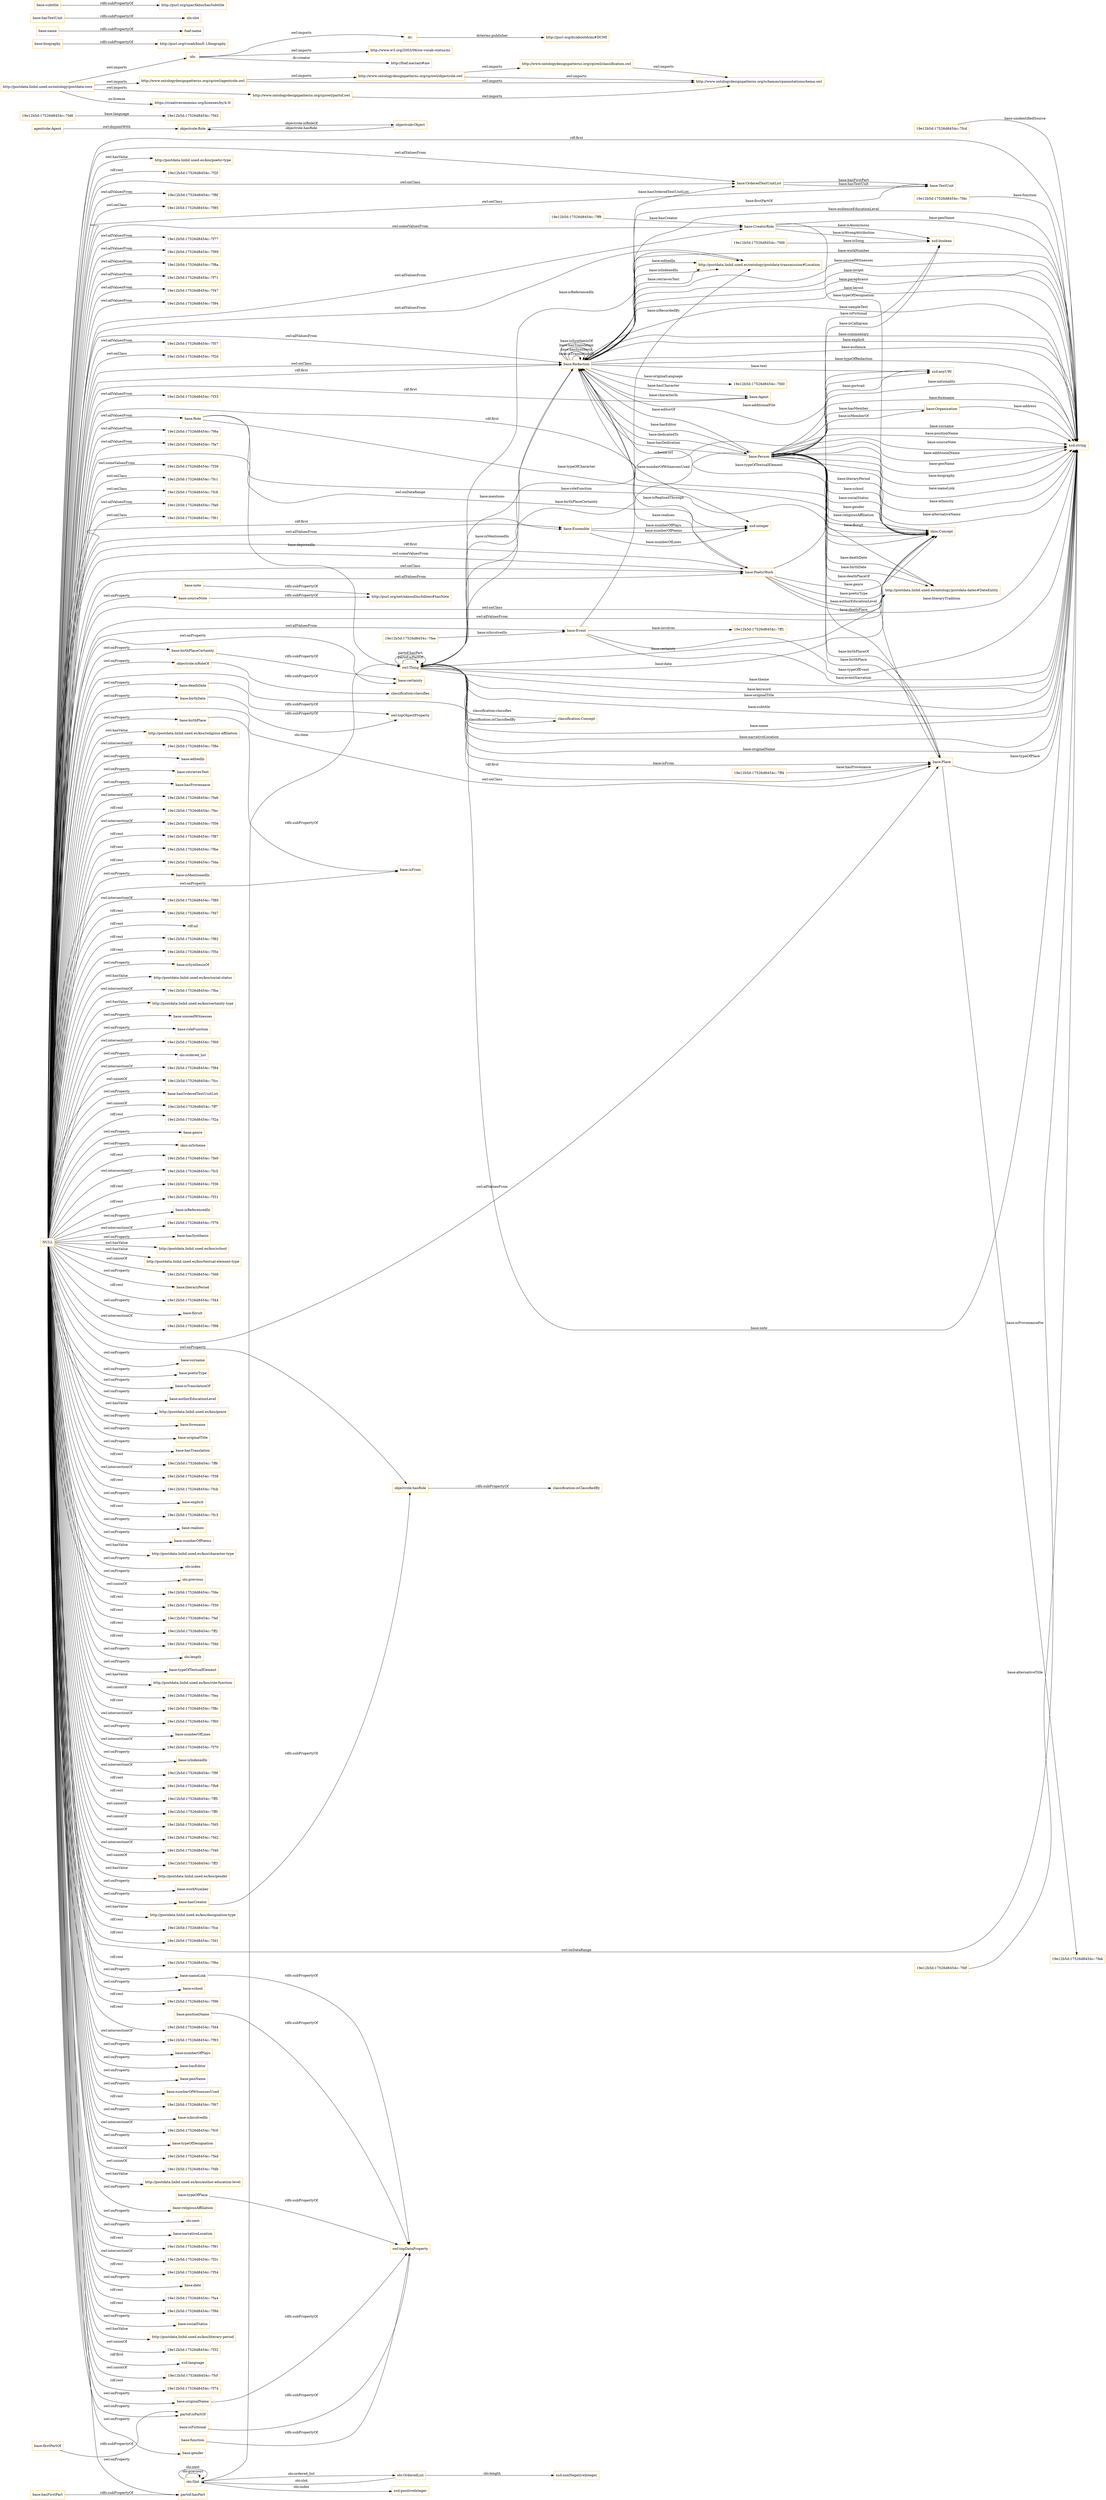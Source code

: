 digraph ar2dtool_diagram { 
rankdir=LR;
size="1501"
node [shape = rectangle, color="orange"]; "base:Role" "19e12b5d:17526d8454c:-7f8f" "19e12b5d:17526d8454c:-7f85" "base:OrderedTextUnitList" "19e12b5d:17526d8454c:-7f77" "19e12b5d:17526d8454c:-7f99" "19e12b5d:17526d8454c:-7f8a" "agentrole:Agent" "19e12b5d:17526d8454c:-7ff4" "19e12b5d:17526d8454c:-7f71" "19e12b5d:17526d8454c:-7f47" "19e12b5d:17526d8454c:-7f94" "base:Agent" "base:CreatorRole" "base:Person" "19e12b5d:17526d8454c:-7ff8" "19e12b5d:17526d8454c:-7fdf" "base:Organisation" "19e12b5d:17526d8454c:-7f57" "19e12b5d:17526d8454c:-7f2d" "base:Redaction" "19e12b5d:17526d8454c:-7f33" "base:Ensemble" "19e12b5d:17526d8454c:-7fd9" "19e12b5d:17526d8454c:-7fcd" "19e12b5d:17526d8454c:-7f6a" "19e12b5d:17526d8454c:-7fa7" "base:TextUnit" "19e12b5d:17526d8454c:-7f39" "19e12b5d:17526d8454c:-7fc1" "19e12b5d:17526d8454c:-7ff1" "19e12b5d:17526d8454c:-7fc6" "19e12b5d:17526d8454c:-7fa0" "19e12b5d:17526d8454c:-7f61" "19e12b5d:17526d8454c:-7fd6" "skos:Concept" "http://postdata.linhd.uned.es/ontology/postdata-dates#DateEntity" "base:Place" "19e12b5d:17526d8454c:-7feb" "base:Event" "19e12b5d:17526d8454c:-7fdc" "19e12b5d:17526d8454c:-7fee" "http://postdata.linhd.uned.es/ontology/postdata-transmission#Location" "base:PoeticWork" "owl:Thing" "objectrole:Role" "objectrole:Object" "olo:Slot" "olo:OrderedList" "classification:Concept" ; /*classes style*/
	"base:deathDate" -> "owl:topObjectProperty" [ label = "rdfs:subPropertyOf" ];
	"http://www.ontologydesignpatterns.org/cp/owl/objectrole.owl" -> "http://www.ontologydesignpatterns.org/cp/owl/classification.owl" [ label = "owl:imports" ];
	"http://www.ontologydesignpatterns.org/cp/owl/objectrole.owl" -> "http://www.ontologydesignpatterns.org/schemas/cpannotationschema.owl" [ label = "owl:imports" ];
	"http://www.ontologydesignpatterns.org/cp/owl/classification.owl" -> "http://www.ontologydesignpatterns.org/schemas/cpannotationschema.owl" [ label = "owl:imports" ];
	"base:firstPartOf" -> "partof:isPartOf" [ label = "rdfs:subPropertyOf" ];
	"agentrole:Agent" -> "objectrole:Role" [ label = "owl:disjointWith" ];
	"dc:" -> "http://purl.org/dc/aboutdcmi#DCMI" [ label = "dcterms:publisher" ];
	"olo:" -> "http://www.w3.org/2003/06/sw-vocab-status/ns" [ label = "owl:imports" ];
	"olo:" -> "dc:" [ label = "owl:imports" ];
	"olo:" -> "http://foaf.me/zazi#me" [ label = "dc:creator" ];
	"base:birthPlaceCertainty" -> "base:certainty" [ label = "rdfs:subPropertyOf" ];
	"base:biography" -> "http://purl.org/vocab/bio/0.1/biography" [ label = "rdfs:subPropertyOf" ];
	"objectrole:isRoleOf" -> "classification:classifies" [ label = "rdfs:subPropertyOf" ];
	"base:nameLink" -> "owl:topDataProperty" [ label = "rdfs:subPropertyOf" ];
	"base:sourceNote" -> "http://purl.org/net/nknouf/ns/bibtex#hasNote" [ label = "rdfs:subPropertyOf" ];
	"base:name" -> "foaf:name" [ label = "rdfs:subPropertyOf" ];
	"base:hasTextUnit" -> "olo:slot" [ label = "rdfs:subPropertyOf" ];
	"NULL" -> "base:birthPlace" [ label = "owl:onProperty" ];
	"NULL" -> "http://postdata.linhd.uned.es/kos/religious-affiliation" [ label = "owl:hasValue" ];
	"NULL" -> "base:PoeticWork" [ label = "owl:allValuesFrom" ];
	"NULL" -> "19e12b5d:17526d8454c:-7f8e" [ label = "owl:intersectionOf" ];
	"NULL" -> "base:CreatorRole" [ label = "owl:someValuesFrom" ];
	"NULL" -> "base:editedIn" [ label = "owl:onProperty" ];
	"NULL" -> "base:Place" [ label = "rdf:first" ];
	"NULL" -> "base:retrievesText" [ label = "owl:onProperty" ];
	"NULL" -> "base:hasProvenance" [ label = "owl:onProperty" ];
	"NULL" -> "19e12b5d:17526d8454c:-7f99" [ label = "owl:allValuesFrom" ];
	"NULL" -> "19e12b5d:17526d8454c:-7fa6" [ label = "owl:intersectionOf" ];
	"NULL" -> "19e12b5d:17526d8454c:-7fec" [ label = "rdf:rest" ];
	"NULL" -> "19e12b5d:17526d8454c:-7f56" [ label = "owl:intersectionOf" ];
	"NULL" -> "19e12b5d:17526d8454c:-7f87" [ label = "rdf:rest" ];
	"NULL" -> "19e12b5d:17526d8454c:-7fbe" [ label = "rdf:rest" ];
	"NULL" -> "base:PoeticWork" [ label = "rdf:first" ];
	"NULL" -> "19e12b5d:17526d8454c:-7fda" [ label = "rdf:rest" ];
	"NULL" -> "base:isMentionedIn" [ label = "owl:onProperty" ];
	"NULL" -> "base:birthDate" [ label = "owl:onProperty" ];
	"NULL" -> "19e12b5d:17526d8454c:-7f89" [ label = "owl:intersectionOf" ];
	"NULL" -> "19e12b5d:17526d8454c:-7fd7" [ label = "rdf:rest" ];
	"NULL" -> "rdf:nil" [ label = "rdf:rest" ];
	"NULL" -> "19e12b5d:17526d8454c:-7f82" [ label = "rdf:rest" ];
	"NULL" -> "19e12b5d:17526d8454c:-7f5e" [ label = "rdf:rest" ];
	"NULL" -> "base:isSynthesisOf" [ label = "owl:onProperty" ];
	"NULL" -> "http://postdata.linhd.uned.es/kos/social-status" [ label = "owl:hasValue" ];
	"NULL" -> "base:birthPlaceCertainty" [ label = "owl:onProperty" ];
	"NULL" -> "19e12b5d:17526d8454c:-7fba" [ label = "owl:intersectionOf" ];
	"NULL" -> "http://postdata.linhd.uned.es/kos/certainty-type" [ label = "owl:hasValue" ];
	"NULL" -> "base:unusedWitnesses" [ label = "owl:onProperty" ];
	"NULL" -> "objectrole:isRoleOf" [ label = "owl:onProperty" ];
	"NULL" -> "base:roleFunction" [ label = "owl:onProperty" ];
	"NULL" -> "19e12b5d:17526d8454c:-7f69" [ label = "owl:intersectionOf" ];
	"NULL" -> "partof:isPartOf" [ label = "owl:onProperty" ];
	"NULL" -> "olo:ordered_list" [ label = "owl:onProperty" ];
	"NULL" -> "19e12b5d:17526d8454c:-7f84" [ label = "owl:intersectionOf" ];
	"NULL" -> "19e12b5d:17526d8454c:-7fcc" [ label = "owl:unionOf" ];
	"NULL" -> "base:hasOrderedTextUnitList" [ label = "owl:onProperty" ];
	"NULL" -> "19e12b5d:17526d8454c:-7ff7" [ label = "owl:unionOf" ];
	"NULL" -> "19e12b5d:17526d8454c:-7f2a" [ label = "rdf:rest" ];
	"NULL" -> "base:Role" [ label = "owl:allValuesFrom" ];
	"NULL" -> "base:genre" [ label = "owl:onProperty" ];
	"NULL" -> "base:OrderedTextUnitList" [ label = "owl:allValuesFrom" ];
	"NULL" -> "skos:inScheme" [ label = "owl:onProperty" ];
	"NULL" -> "19e12b5d:17526d8454c:-7fe9" [ label = "rdf:rest" ];
	"NULL" -> "19e12b5d:17526d8454c:-7fc5" [ label = "owl:intersectionOf" ];
	"NULL" -> "base:CreatorRole" [ label = "owl:allValuesFrom" ];
	"NULL" -> "19e12b5d:17526d8454c:-7f36" [ label = "rdf:rest" ];
	"NULL" -> "http://postdata.linhd.uned.es/ontology/postdata-dates#DateEntity" [ label = "owl:onClass" ];
	"NULL" -> "base:Ensemble" [ label = "owl:allValuesFrom" ];
	"NULL" -> "19e12b5d:17526d8454c:-7fc6" [ label = "owl:onClass" ];
	"NULL" -> "19e12b5d:17526d8454c:-7f31" [ label = "rdf:rest" ];
	"NULL" -> "base:isReferencedIn" [ label = "owl:onProperty" ];
	"NULL" -> "19e12b5d:17526d8454c:-7f76" [ label = "owl:intersectionOf" ];
	"NULL" -> "base:hasSynthesis" [ label = "owl:onProperty" ];
	"NULL" -> "base:Agent" [ label = "rdf:first" ];
	"NULL" -> "http://postdata.linhd.uned.es/kos/school" [ label = "owl:hasValue" ];
	"NULL" -> "skos:Concept" [ label = "rdf:first" ];
	"NULL" -> "http://postdata.linhd.uned.es/kos/textual-element-type" [ label = "owl:hasValue" ];
	"NULL" -> "19e12b5d:17526d8454c:-7fd8" [ label = "owl:unionOf" ];
	"NULL" -> "base:literaryPeriod" [ label = "owl:onProperty" ];
	"NULL" -> "19e12b5d:17526d8454c:-7f39" [ label = "owl:someValuesFrom" ];
	"NULL" -> "19e12b5d:17526d8454c:-7f44" [ label = "rdf:rest" ];
	"NULL" -> "19e12b5d:17526d8454c:-7f6a" [ label = "owl:allValuesFrom" ];
	"NULL" -> "base:floruit" [ label = "owl:onProperty" ];
	"NULL" -> "19e12b5d:17526d8454c:-7f98" [ label = "owl:intersectionOf" ];
	"NULL" -> "xsd:string" [ label = "owl:onDataRange" ];
	"NULL" -> "base:surname" [ label = "owl:onProperty" ];
	"NULL" -> "base:poeticType" [ label = "owl:onProperty" ];
	"NULL" -> "base:isTranslationOf" [ label = "owl:onProperty" ];
	"NULL" -> "19e12b5d:17526d8454c:-7f8a" [ label = "owl:allValuesFrom" ];
	"NULL" -> "base:authorEducationLevel" [ label = "owl:onProperty" ];
	"NULL" -> "http://postdata.linhd.uned.es/kos/genre" [ label = "owl:hasValue" ];
	"NULL" -> "base:forename" [ label = "owl:onProperty" ];
	"NULL" -> "base:originalTitle" [ label = "owl:onProperty" ];
	"NULL" -> "base:hasTranslation" [ label = "owl:onProperty" ];
	"NULL" -> "19e12b5d:17526d8454c:-7ff6" [ label = "rdf:rest" ];
	"NULL" -> "19e12b5d:17526d8454c:-7f38" [ label = "owl:intersectionOf" ];
	"NULL" -> "base:Redaction" [ label = "owl:allValuesFrom" ];
	"NULL" -> "19e12b5d:17526d8454c:-7fcb" [ label = "rdf:rest" ];
	"NULL" -> "19e12b5d:17526d8454c:-7f77" [ label = "owl:allValuesFrom" ];
	"NULL" -> "base:explicit" [ label = "owl:onProperty" ];
	"NULL" -> "19e12b5d:17526d8454c:-7fc3" [ label = "rdf:rest" ];
	"NULL" -> "19e12b5d:17526d8454c:-7f85" [ label = "owl:onClass" ];
	"NULL" -> "base:realises" [ label = "owl:onProperty" ];
	"NULL" -> "base:numberOfPoems" [ label = "owl:onProperty" ];
	"NULL" -> "base:PoeticWork" [ label = "owl:someValuesFrom" ];
	"NULL" -> "http://postdata.linhd.uned.es/kos/character-type" [ label = "owl:hasValue" ];
	"NULL" -> "19e12b5d:17526d8454c:-7f2d" [ label = "owl:onClass" ];
	"NULL" -> "olo:index" [ label = "owl:onProperty" ];
	"NULL" -> "olo:previous" [ label = "owl:onProperty" ];
	"NULL" -> "19e12b5d:17526d8454c:-7fde" [ label = "owl:unionOf" ];
	"NULL" -> "19e12b5d:17526d8454c:-7f30" [ label = "rdf:rest" ];
	"NULL" -> "19e12b5d:17526d8454c:-7f61" [ label = "owl:onClass" ];
	"NULL" -> "19e12b5d:17526d8454c:-7f71" [ label = "owl:allValuesFrom" ];
	"NULL" -> "19e12b5d:17526d8454c:-7fef" [ label = "rdf:rest" ];
	"NULL" -> "19e12b5d:17526d8454c:-7ff2" [ label = "rdf:rest" ];
	"NULL" -> "base:PoeticWork" [ label = "owl:onClass" ];
	"NULL" -> "xsd:string" [ label = "rdf:first" ];
	"NULL" -> "19e12b5d:17526d8454c:-7fdd" [ label = "rdf:rest" ];
	"NULL" -> "olo:length" [ label = "owl:onProperty" ];
	"NULL" -> "base:typeOfTextualElement" [ label = "owl:onProperty" ];
	"NULL" -> "19e12b5d:17526d8454c:-7fa7" [ label = "owl:allValuesFrom" ];
	"NULL" -> "http://postdata.linhd.uned.es/kos/role-function" [ label = "owl:hasValue" ];
	"NULL" -> "19e12b5d:17526d8454c:-7fea" [ label = "owl:unionOf" ];
	"NULL" -> "19e12b5d:17526d8454c:-7f8c" [ label = "rdf:rest" ];
	"NULL" -> "19e12b5d:17526d8454c:-7f60" [ label = "owl:intersectionOf" ];
	"NULL" -> "base:numberOfLines" [ label = "owl:onProperty" ];
	"NULL" -> "19e12b5d:17526d8454c:-7f70" [ label = "owl:intersectionOf" ];
	"NULL" -> "base:isIndexedIn" [ label = "owl:onProperty" ];
	"NULL" -> "19e12b5d:17526d8454c:-7f9f" [ label = "owl:intersectionOf" ];
	"NULL" -> "19e12b5d:17526d8454c:-7fb8" [ label = "rdf:rest" ];
	"NULL" -> "19e12b5d:17526d8454c:-7fa0" [ label = "owl:allValuesFrom" ];
	"NULL" -> "19e12b5d:17526d8454c:-7ff5" [ label = "rdf:rest" ];
	"NULL" -> "19e12b5d:17526d8454c:-7ff0" [ label = "owl:unionOf" ];
	"NULL" -> "19e12b5d:17526d8454c:-7fd5" [ label = "owl:unionOf" ];
	"NULL" -> "19e12b5d:17526d8454c:-7fd2" [ label = "owl:unionOf" ];
	"NULL" -> "19e12b5d:17526d8454c:-7f46" [ label = "owl:intersectionOf" ];
	"NULL" -> "19e12b5d:17526d8454c:-7ff3" [ label = "owl:unionOf" ];
	"NULL" -> "http://postdata.linhd.uned.es/kos/gender" [ label = "owl:hasValue" ];
	"NULL" -> "base:workNumber" [ label = "owl:onProperty" ];
	"NULL" -> "base:hasCreator" [ label = "owl:onProperty" ];
	"NULL" -> "http://postdata.linhd.uned.es/kos/designation-type" [ label = "owl:hasValue" ];
	"NULL" -> "base:deathDate" [ label = "owl:onProperty" ];
	"NULL" -> "19e12b5d:17526d8454c:-7fce" [ label = "rdf:rest" ];
	"NULL" -> "19e12b5d:17526d8454c:-7fd1" [ label = "rdf:rest" ];
	"NULL" -> "base:isFrom" [ label = "owl:onProperty" ];
	"NULL" -> "19e12b5d:17526d8454c:-7f6e" [ label = "rdf:rest" ];
	"NULL" -> "base:Redaction" [ label = "owl:onClass" ];
	"NULL" -> "base:school" [ label = "owl:onProperty" ];
	"NULL" -> "xsd:integer" [ label = "owl:onDataRange" ];
	"NULL" -> "19e12b5d:17526d8454c:-7f96" [ label = "rdf:rest" ];
	"NULL" -> "19e12b5d:17526d8454c:-7fd4" [ label = "rdf:rest" ];
	"NULL" -> "objectrole:hasRole" [ label = "owl:onProperty" ];
	"NULL" -> "partof:hasPart" [ label = "owl:onProperty" ];
	"NULL" -> "base:Place" [ label = "owl:onClass" ];
	"NULL" -> "19e12b5d:17526d8454c:-7f93" [ label = "owl:intersectionOf" ];
	"NULL" -> "base:numberOfPlays" [ label = "owl:onProperty" ];
	"NULL" -> "base:hasEditor" [ label = "owl:onProperty" ];
	"NULL" -> "base:penName" [ label = "owl:onProperty" ];
	"NULL" -> "base:nameLink" [ label = "owl:onProperty" ];
	"NULL" -> "base:Ensemble" [ label = "rdf:first" ];
	"NULL" -> "base:numberOfWitnessesUsed" [ label = "owl:onProperty" ];
	"NULL" -> "19e12b5d:17526d8454c:-7f67" [ label = "rdf:rest" ];
	"NULL" -> "base:isInvolvedIn" [ label = "owl:onProperty" ];
	"NULL" -> "19e12b5d:17526d8454c:-7fc0" [ label = "owl:intersectionOf" ];
	"NULL" -> "base:typeOfDesignation" [ label = "owl:onProperty" ];
	"NULL" -> "http://postdata.linhd.uned.es/ontology/postdata-transmission#Location" [ label = "owl:allValuesFrom" ];
	"NULL" -> "base:Redaction" [ label = "rdf:first" ];
	"NULL" -> "19e12b5d:17526d8454c:-7fed" [ label = "owl:unionOf" ];
	"NULL" -> "19e12b5d:17526d8454c:-7fdb" [ label = "owl:unionOf" ];
	"NULL" -> "http://postdata.linhd.uned.es/kos/author-education-level" [ label = "owl:hasValue" ];
	"NULL" -> "base:originalName" [ label = "owl:onProperty" ];
	"NULL" -> "base:religiousAffiliation" [ label = "owl:onProperty" ];
	"NULL" -> "19e12b5d:17526d8454c:-7fc1" [ label = "owl:onClass" ];
	"NULL" -> "olo:next" [ label = "owl:onProperty" ];
	"NULL" -> "19e12b5d:17526d8454c:-7f33" [ label = "owl:allValuesFrom" ];
	"NULL" -> "base:sourceNote" [ label = "owl:onProperty" ];
	"NULL" -> "base:narrativeLocation" [ label = "owl:onProperty" ];
	"NULL" -> "19e12b5d:17526d8454c:-7f91" [ label = "rdf:rest" ];
	"NULL" -> "19e12b5d:17526d8454c:-7f2c" [ label = "owl:intersectionOf" ];
	"NULL" -> "19e12b5d:17526d8454c:-7f54" [ label = "rdf:rest" ];
	"NULL" -> "base:certainty" [ label = "owl:onProperty" ];
	"NULL" -> "base:date" [ label = "owl:onProperty" ];
	"NULL" -> "19e12b5d:17526d8454c:-7f47" [ label = "owl:allValuesFrom" ];
	"NULL" -> "19e12b5d:17526d8454c:-7fa4" [ label = "rdf:rest" ];
	"NULL" -> "19e12b5d:17526d8454c:-7f9d" [ label = "rdf:rest" ];
	"NULL" -> "base:TextUnit" [ label = "owl:onClass" ];
	"NULL" -> "base:Place" [ label = "owl:allValuesFrom" ];
	"NULL" -> "base:socialStatus" [ label = "owl:onProperty" ];
	"NULL" -> "http://postdata.linhd.uned.es/kos/literary-period" [ label = "owl:hasValue" ];
	"NULL" -> "http://postdata.linhd.uned.es/ontology/postdata-dates#DateEntity" [ label = "owl:allValuesFrom" ];
	"NULL" -> "19e12b5d:17526d8454c:-7f32" [ label = "owl:unionOf" ];
	"NULL" -> "xsd:language" [ label = "rdf:first" ];
	"NULL" -> "19e12b5d:17526d8454c:-7fcf" [ label = "owl:unionOf" ];
	"NULL" -> "19e12b5d:17526d8454c:-7f57" [ label = "owl:allValuesFrom" ];
	"NULL" -> "19e12b5d:17526d8454c:-7f8f" [ label = "owl:allValuesFrom" ];
	"NULL" -> "19e12b5d:17526d8454c:-7f74" [ label = "rdf:rest" ];
	"NULL" -> "19e12b5d:17526d8454c:-7f94" [ label = "owl:allValuesFrom" ];
	"NULL" -> "base:OrderedTextUnitList" [ label = "owl:onClass" ];
	"NULL" -> "base:gender" [ label = "owl:onProperty" ];
	"NULL" -> "http://postdata.linhd.uned.es/kos/poetic-type" [ label = "owl:hasValue" ];
	"NULL" -> "base:Event" [ label = "owl:allValuesFrom" ];
	"NULL" -> "19e12b5d:17526d8454c:-7f2f" [ label = "rdf:rest" ];
	"base:hasFirstPart" -> "partof:hasPart" [ label = "rdfs:subPropertyOf" ];
	"base:hasCreator" -> "objectrole:hasRole" [ label = "rdfs:subPropertyOf" ];
	"base:birthPlace" -> "base:isFrom" [ label = "rdfs:subPropertyOf" ];
	"http://www.ontologydesignpatterns.org/cp/owl/agentrole.owl" -> "http://www.ontologydesignpatterns.org/cp/owl/objectrole.owl" [ label = "owl:imports" ];
	"http://www.ontologydesignpatterns.org/cp/owl/agentrole.owl" -> "http://www.ontologydesignpatterns.org/schemas/cpannotationschema.owl" [ label = "owl:imports" ];
	"base:isFictional" -> "owl:topDataProperty" [ label = "rdfs:subPropertyOf" ];
	"base:subtitle" -> "http://purl.org/spar/fabio/hasSubtitle" [ label = "rdfs:subPropertyOf" ];
	"base:function" -> "owl:topDataProperty" [ label = "rdfs:subPropertyOf" ];
	"base:originalName" -> "owl:topDataProperty" [ label = "rdfs:subPropertyOf" ];
	"http://www.ontologydesignpatterns.org/cp/owl/partof.owl" -> "http://www.ontologydesignpatterns.org/schemas/cpannotationschema.owl" [ label = "owl:imports" ];
	"http://postdata.linhd.uned.es/ontology/postdata-core" -> "https://creativecommons.org/licenses/by/4.0/" [ label = "ns:license" ];
	"http://postdata.linhd.uned.es/ontology/postdata-core" -> "http://www.ontologydesignpatterns.org/cp/owl/partof.owl" [ label = "owl:imports" ];
	"http://postdata.linhd.uned.es/ontology/postdata-core" -> "http://www.ontologydesignpatterns.org/cp/owl/agentrole.owl" [ label = "owl:imports" ];
	"http://postdata.linhd.uned.es/ontology/postdata-core" -> "olo:" [ label = "owl:imports" ];
	"base:note" -> "http://purl.org/net/nknouf/ns/bibtex#hasNote" [ label = "rdfs:subPropertyOf" ];
	"base:birthDate" -> "owl:topObjectProperty" [ label = "rdfs:subPropertyOf" ];
	"base:positionName" -> "owl:topDataProperty" [ label = "rdfs:subPropertyOf" ];
	"objectrole:hasRole" -> "classification:isClassifiedBy" [ label = "rdfs:subPropertyOf" ];
	"base:typeOfPlace" -> "owl:topDataProperty" [ label = "rdfs:subPropertyOf" ];
	"base:Redaction" -> "owl:Thing" [ label = "base:mentions" ];
	"base:Person" -> "xsd:boolean" [ label = "base:isFictional" ];
	"owl:Thing" -> "xsd:string" [ label = "base:narrativeLocation" ];
	"base:CreatorRole" -> "xsd:string" [ label = "base:penName" ];
	"base:Person" -> "base:Place" [ label = "base:deathPlace" ];
	"base:Ensemble" -> "xsd:integer" [ label = "base:numberOfLines" ];
	"base:Redaction" -> "xsd:string" [ label = "base:audienceEducationLevel" ];
	"base:Event" -> "xsd:string" [ label = "base:eventNarration" ];
	"base:Redaction" -> "xsd:string" [ label = "base:workNumber" ];
	"owl:Thing" -> "xsd:string" [ label = "base:originalName" ];
	"base:OrderedTextUnitList" -> "base:TextUnit" [ label = "base:hasTextUnit" ];
	"base:Redaction" -> "base:Person" [ label = "base:hasEditor" ];
	"olo:Slot" -> "olo:Slot" [ label = "olo:previous" ];
	"base:Redaction" -> "xsd:string" [ label = "base:unusedWitnesses" ];
	"base:Place" -> "base:Person" [ label = "base:deathPlaceOf" ];
	"base:Person" -> "http://postdata.linhd.uned.es/ontology/postdata-dates#DateEntity" [ label = "base:floruit" ];
	"base:Person" -> "xsd:string" [ label = "base:surname" ];
	"base:Person" -> "xsd:string" [ label = "base:positionName" ];
	"classification:Concept" -> "owl:Thing" [ label = "classification:classifies" ];
	"19e12b5d:17526d8454c:-7ff8" -> "base:CreatorRole" [ label = "base:hasCreator" ];
	"base:Redaction" -> "xsd:string" [ label = "base:paraphrasis" ];
	"base:Person" -> "base:Redaction" [ label = "base:hasDedication" ];
	"base:Event" -> "xsd:string" [ label = "base:typeOfEvent" ];
	"base:Person" -> "http://postdata.linhd.uned.es/ontology/postdata-dates#DateEntity" [ label = "base:deathDate" ];
	"base:Person" -> "base:Place" [ label = "base:birthPlace" ];
	"base:Event" -> "http://postdata.linhd.uned.es/ontology/postdata-transmission#Location" [ label = "base:isRecordedBy" ];
	"base:CreatorRole" -> "xsd:boolean" [ label = "base:isAnonymous" ];
	"base:Redaction" -> "base:Agent" [ label = "base:hasCharacter" ];
	"base:Redaction" -> "xsd:anyURI" [ label = "base:text" ];
	"base:Redaction" -> "xsd:anyURI" [ label = "base:additionalFile" ];
	"base:Person" -> "base:Organisation" [ label = "base:isMemberOf" ];
	"base:Redaction" -> "xsd:string" [ label = "base:layout" ];
	"base:PoeticWork" -> "xsd:boolean" [ label = "base:isCalligram" ];
	"olo:Slot" -> "olo:OrderedList" [ label = "olo:ordered_list" ];
	"base:Redaction" -> "http://postdata.linhd.uned.es/ontology/postdata-transmission#Location" [ label = "base:editedIn" ];
	"base:Redaction" -> "skos:Concept" [ label = "base:typeOfTextualElement" ];
	"olo:OrderedList" -> "xsd:nonNegativeInteger" [ label = "olo:length" ];
	"19e12b5d:17526d8454c:-7fee" -> "base:Event" [ label = "base:isInvolvedIn" ];
	"base:PoeticWork" -> "base:Redaction" [ label = "base:isRealisedThrough" ];
	"base:Redaction" -> "base:PoeticWork" [ label = "base:realises" ];
	"base:Person" -> "skos:Concept" [ label = "base:religiousAffiliation" ];
	"base:Person" -> "xsd:string" [ label = "base:sourceNote" ];
	"base:Redaction" -> "xsd:string" [ label = "base:sampleText" ];
	"base:Redaction" -> "xsd:string" [ label = "base:incipit" ];
	"base:Person" -> "http://postdata.linhd.uned.es/ontology/postdata-dates#DateEntity" [ label = "base:birthDate" ];
	"base:Person" -> "owl:Thing" [ label = "base:birthPlaceCertainty" ];
	"base:Person" -> "skos:Concept" [ label = "base:literaryPeriod" ];
	"base:Person" -> "xsd:string" [ label = "base:additionalName" ];
	"base:Person" -> "xsd:string" [ label = "base:genName" ];
	"base:Person" -> "base:Redaction" [ label = "base:editorOf" ];
	"base:CreatorRole" -> "skos:Concept" [ label = "base:typeOfDesignation" ];
	"base:Person" -> "xsd:string" [ label = "base:biography" ];
	"base:Redaction" -> "base:Redaction" [ label = "base:isTranslationOf" ];
	"owl:Thing" -> "skos:Concept" [ label = "base:certainty" ];
	"base:Redaction" -> "base:Redaction" [ label = "base:hasSynthesis" ];
	"olo:OrderedList" -> "olo:Slot" [ label = "olo:slot" ];
	"base:Person" -> "skos:Concept" [ label = "base:school" ];
	"olo:Slot" -> "olo:Slot" [ label = "olo:next" ];
	"owl:Thing" -> "xsd:anyURI" [ label = "schema:url" ];
	"owl:Thing" -> "http://postdata.linhd.uned.es/ontology/postdata-transmission#Location" [ label = "base:isReferencedIn" ];
	"base:PoeticWork" -> "xsd:string" [ label = "base:literaryTradition" ];
	"owl:Thing" -> "xsd:string" [ label = "base:note" ];
	"19e12b5d:17526d8454c:-7fcd" -> "xsd:string" [ label = "base:unidentifiedSource" ];
	"owl:Thing" -> "xsd:string" [ label = "base:theme" ];
	"base:Event" -> "19e12b5d:17526d8454c:-7ff1" [ label = "base:involves" ];
	"base:Role" -> "skos:Concept" [ label = "base:roleFunction" ];
	"base:PoeticWork" -> "skos:Concept" [ label = "base:poeticType" ];
	"olo:Slot" -> "owl:Thing" [ label = "olo:item" ];
	"base:Place" -> "xsd:string" [ label = "base:typeOfPlace" ];
	"19e12b5d:17526d8454c:-7fd9" -> "xsd:boolean" [ label = "base:isSong" ];
	"base:Person" -> "xsd:string" [ label = "base:nameLink" ];
	"base:Ensemble" -> "xsd:integer" [ label = "base:numberOfPlays" ];
	"base:Place" -> "base:Person" [ label = "base:birthPlaceOf" ];
	"base:Redaction" -> "http://postdata.linhd.uned.es/ontology/postdata-transmission#Location" [ label = "base:isIndexedIn" ];
	"base:Person" -> "xsd:string" [ label = "base:ethnicity" ];
	"owl:Thing" -> "xsd:string" [ label = "base:keyword" ];
	"base:Redaction" -> "xsd:string" [ label = "base:commentary" ];
	"base:Redaction" -> "base:OrderedTextUnitList" [ label = "base:hasOrderedTextUnitList" ];
	"owl:Thing" -> "xsd:string" [ label = "base:originalTitle" ];
	"base:Person" -> "skos:Concept" [ label = "base:socialStatus" ];
	"owl:Thing" -> "classification:Concept" [ label = "classification:isClassifiedBy" ];
	"owl:Thing" -> "owl:Thing" [ label = "partof:isPartOf" ];
	"olo:Slot" -> "xsd:positiveInteger" [ label = "olo:index" ];
	"19e12b5d:17526d8454c:-7fdc" -> "xsd:string" [ label = "base:function" ];
	"base:PoeticWork" -> "skos:Concept" [ label = "base:authorEducationLevel" ];
	"owl:Thing" -> "base:Place" [ label = "base:isFrom" ];
	"base:Redaction" -> "base:Redaction" [ label = "base:hasTranslation" ];
	"base:CreatorRole" -> "xsd:boolean" [ label = "base:isWrongAttribution" ];
	"owl:Thing" -> "http://postdata.linhd.uned.es/ontology/postdata-dates#DateEntity" [ label = "base:date" ];
	"base:TextUnit" -> "base:Redaction" [ label = "base:firstPartOf" ];
	"base:Person" -> "xsd:string" [ label = "base:alternativeName" ];
	"objectrole:Object" -> "objectrole:Role" [ label = "objectrole:hasRole" ];
	"19e12b5d:17526d8454c:-7ff4" -> "base:Place" [ label = "base:hasProvenance" ];
	"base:Person" -> "xsd:string" [ label = "base:nationality" ];
	"owl:Thing" -> "base:Redaction" [ label = "base:isMentionedIn" ];
	"base:OrderedTextUnitList" -> "base:TextUnit" [ label = "base:hasFirstPart" ];
	"base:Person" -> "xsd:anyURI" [ label = "base:portrait" ];
	"19e12b5d:17526d8454c:-7fdf" -> "xsd:string" [ label = "base:alternativeTitle" ];
	"base:Organisation" -> "xsd:string" [ label = "base:address" ];
	"base:Role" -> "skos:Concept" [ label = "base:typeOfCharacter" ];
	"base:Organisation" -> "base:Person" [ label = "base:hasMember" ];
	"base:Place" -> "19e12b5d:17526d8454c:-7feb" [ label = "base:isProvenanceFor" ];
	"base:Redaction" -> "xsd:string" [ label = "base:explicit" ];
	"owl:Thing" -> "xsd:string" [ label = "base:subtitle" ];
	"base:Redaction" -> "http://postdata.linhd.uned.es/ontology/postdata-transmission#Location" [ label = "base:retrievesText" ];
	"base:Person" -> "skos:Concept" [ label = "base:gender" ];
	"base:PoeticWork" -> "skos:Concept" [ label = "base:genre" ];
	"owl:Thing" -> "xsd:string" [ label = "base:name" ];
	"base:Redaction" -> "base:Person" [ label = "base:dedicatedTo" ];
	"base:Person" -> "xsd:string" [ label = "base:forename" ];
	"base:Redaction" -> "xsd:string" [ label = "base:audience" ];
	"base:Ensemble" -> "xsd:integer" [ label = "base:numberOfPoems" ];
	"base:Redaction" -> "xsd:string" [ label = "base:typeOfRedaction" ];
	"base:Redaction" -> "xsd:integer" [ label = "base:numberOfWitnessesUsed" ];
	"base:Redaction" -> "19e12b5d:17526d8454c:-7fd0" [ label = "base:originalLanguage" ];
	"owl:Thing" -> "owl:Thing" [ label = "partof:hasPart" ];
	"base:Role" -> "owl:Thing" [ label = "base:depictedIn" ];
	"base:Agent" -> "base:Redaction" [ label = "base:characterIn" ];
	"19e12b5d:17526d8454c:-7fd6" -> "19e12b5d:17526d8454c:-7fd3" [ label = "base:language" ];
	"objectrole:Role" -> "objectrole:Object" [ label = "objectrole:isRoleOf" ];
	"base:Redaction" -> "base:Redaction" [ label = "base:isSynthesisOf" ];

}
